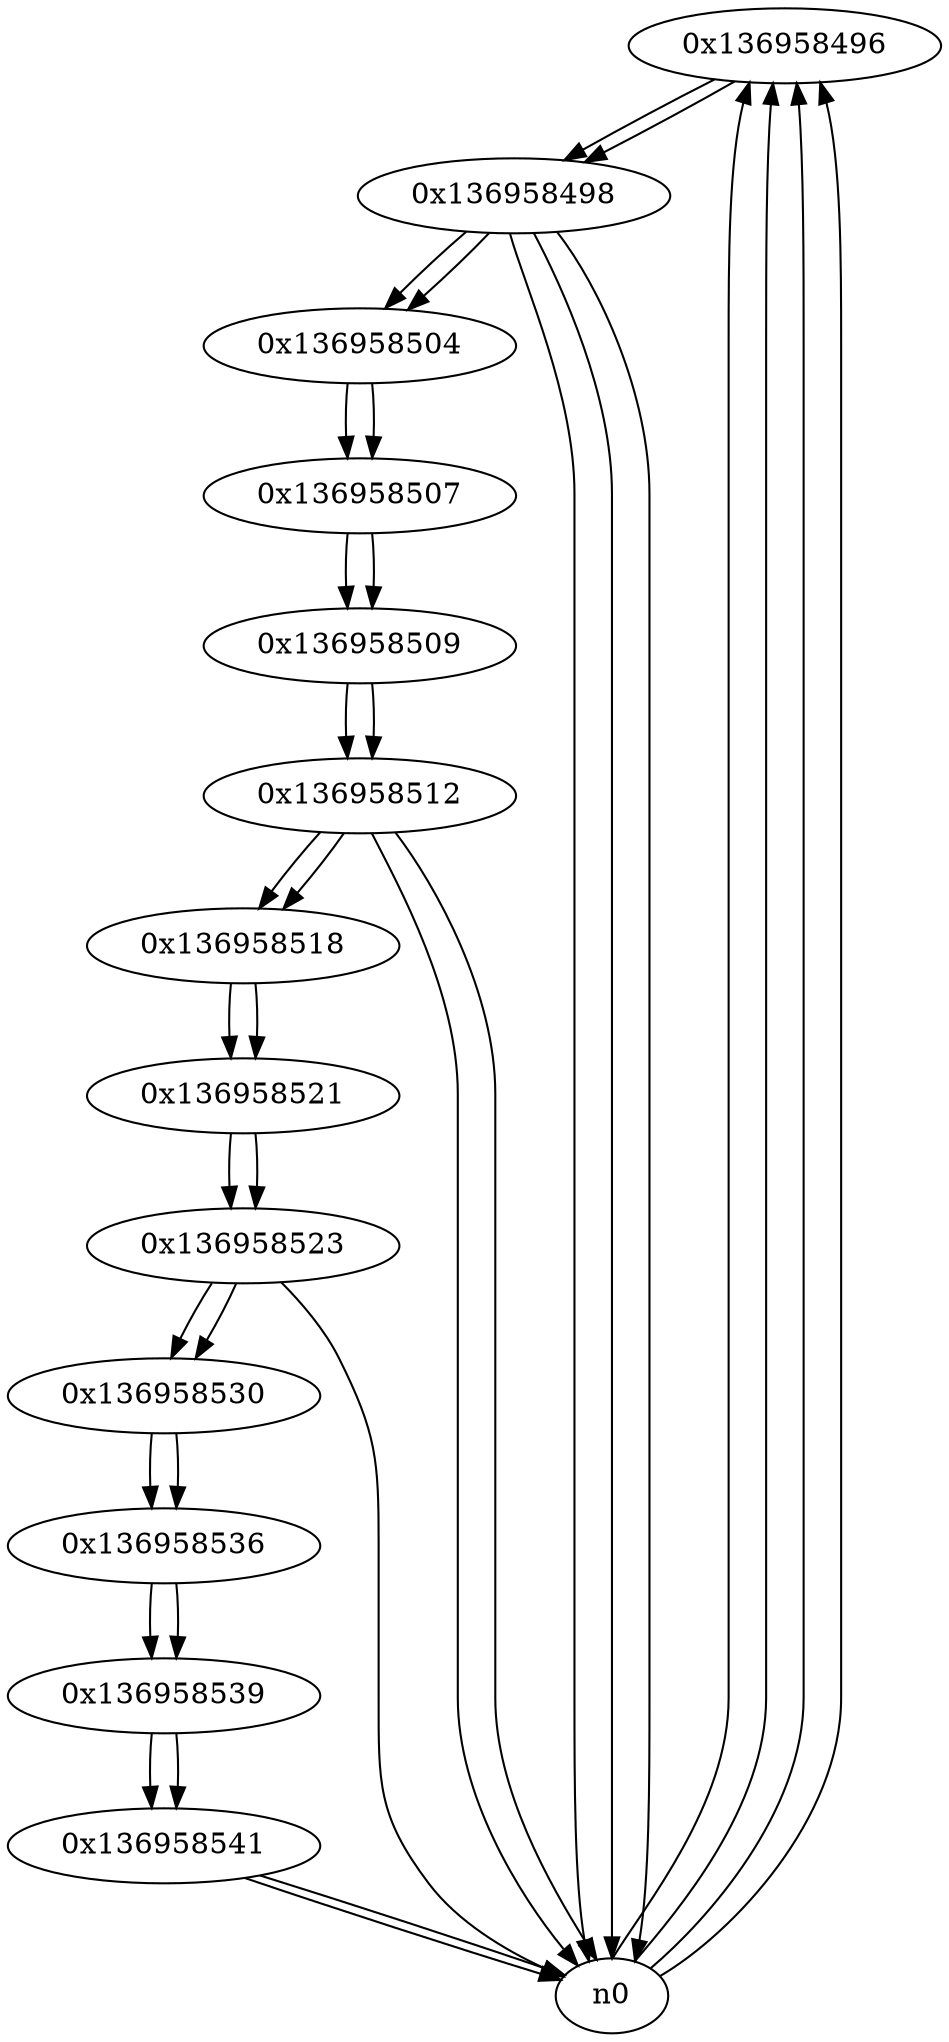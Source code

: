 digraph G{
/* nodes */
  n1 [label="0x136958496"]
  n2 [label="0x136958498"]
  n3 [label="0x136958504"]
  n4 [label="0x136958507"]
  n5 [label="0x136958509"]
  n6 [label="0x136958512"]
  n7 [label="0x136958518"]
  n8 [label="0x136958521"]
  n9 [label="0x136958523"]
  n10 [label="0x136958530"]
  n11 [label="0x136958536"]
  n12 [label="0x136958539"]
  n13 [label="0x136958541"]
/* edges */
n1 -> n2;
n0 -> n1;
n0 -> n1;
n0 -> n1;
n0 -> n1;
n2 -> n0;
n2 -> n3;
n2 -> n0;
n2 -> n0;
n1 -> n2;
n3 -> n4;
n2 -> n3;
n4 -> n5;
n3 -> n4;
n5 -> n6;
n4 -> n5;
n6 -> n7;
n6 -> n0;
n6 -> n0;
n5 -> n6;
n7 -> n8;
n6 -> n7;
n8 -> n9;
n7 -> n8;
n9 -> n10;
n9 -> n0;
n8 -> n9;
n10 -> n11;
n9 -> n10;
n11 -> n12;
n10 -> n11;
n12 -> n13;
n11 -> n12;
n13 -> n0;
n13 -> n0;
n12 -> n13;
}
